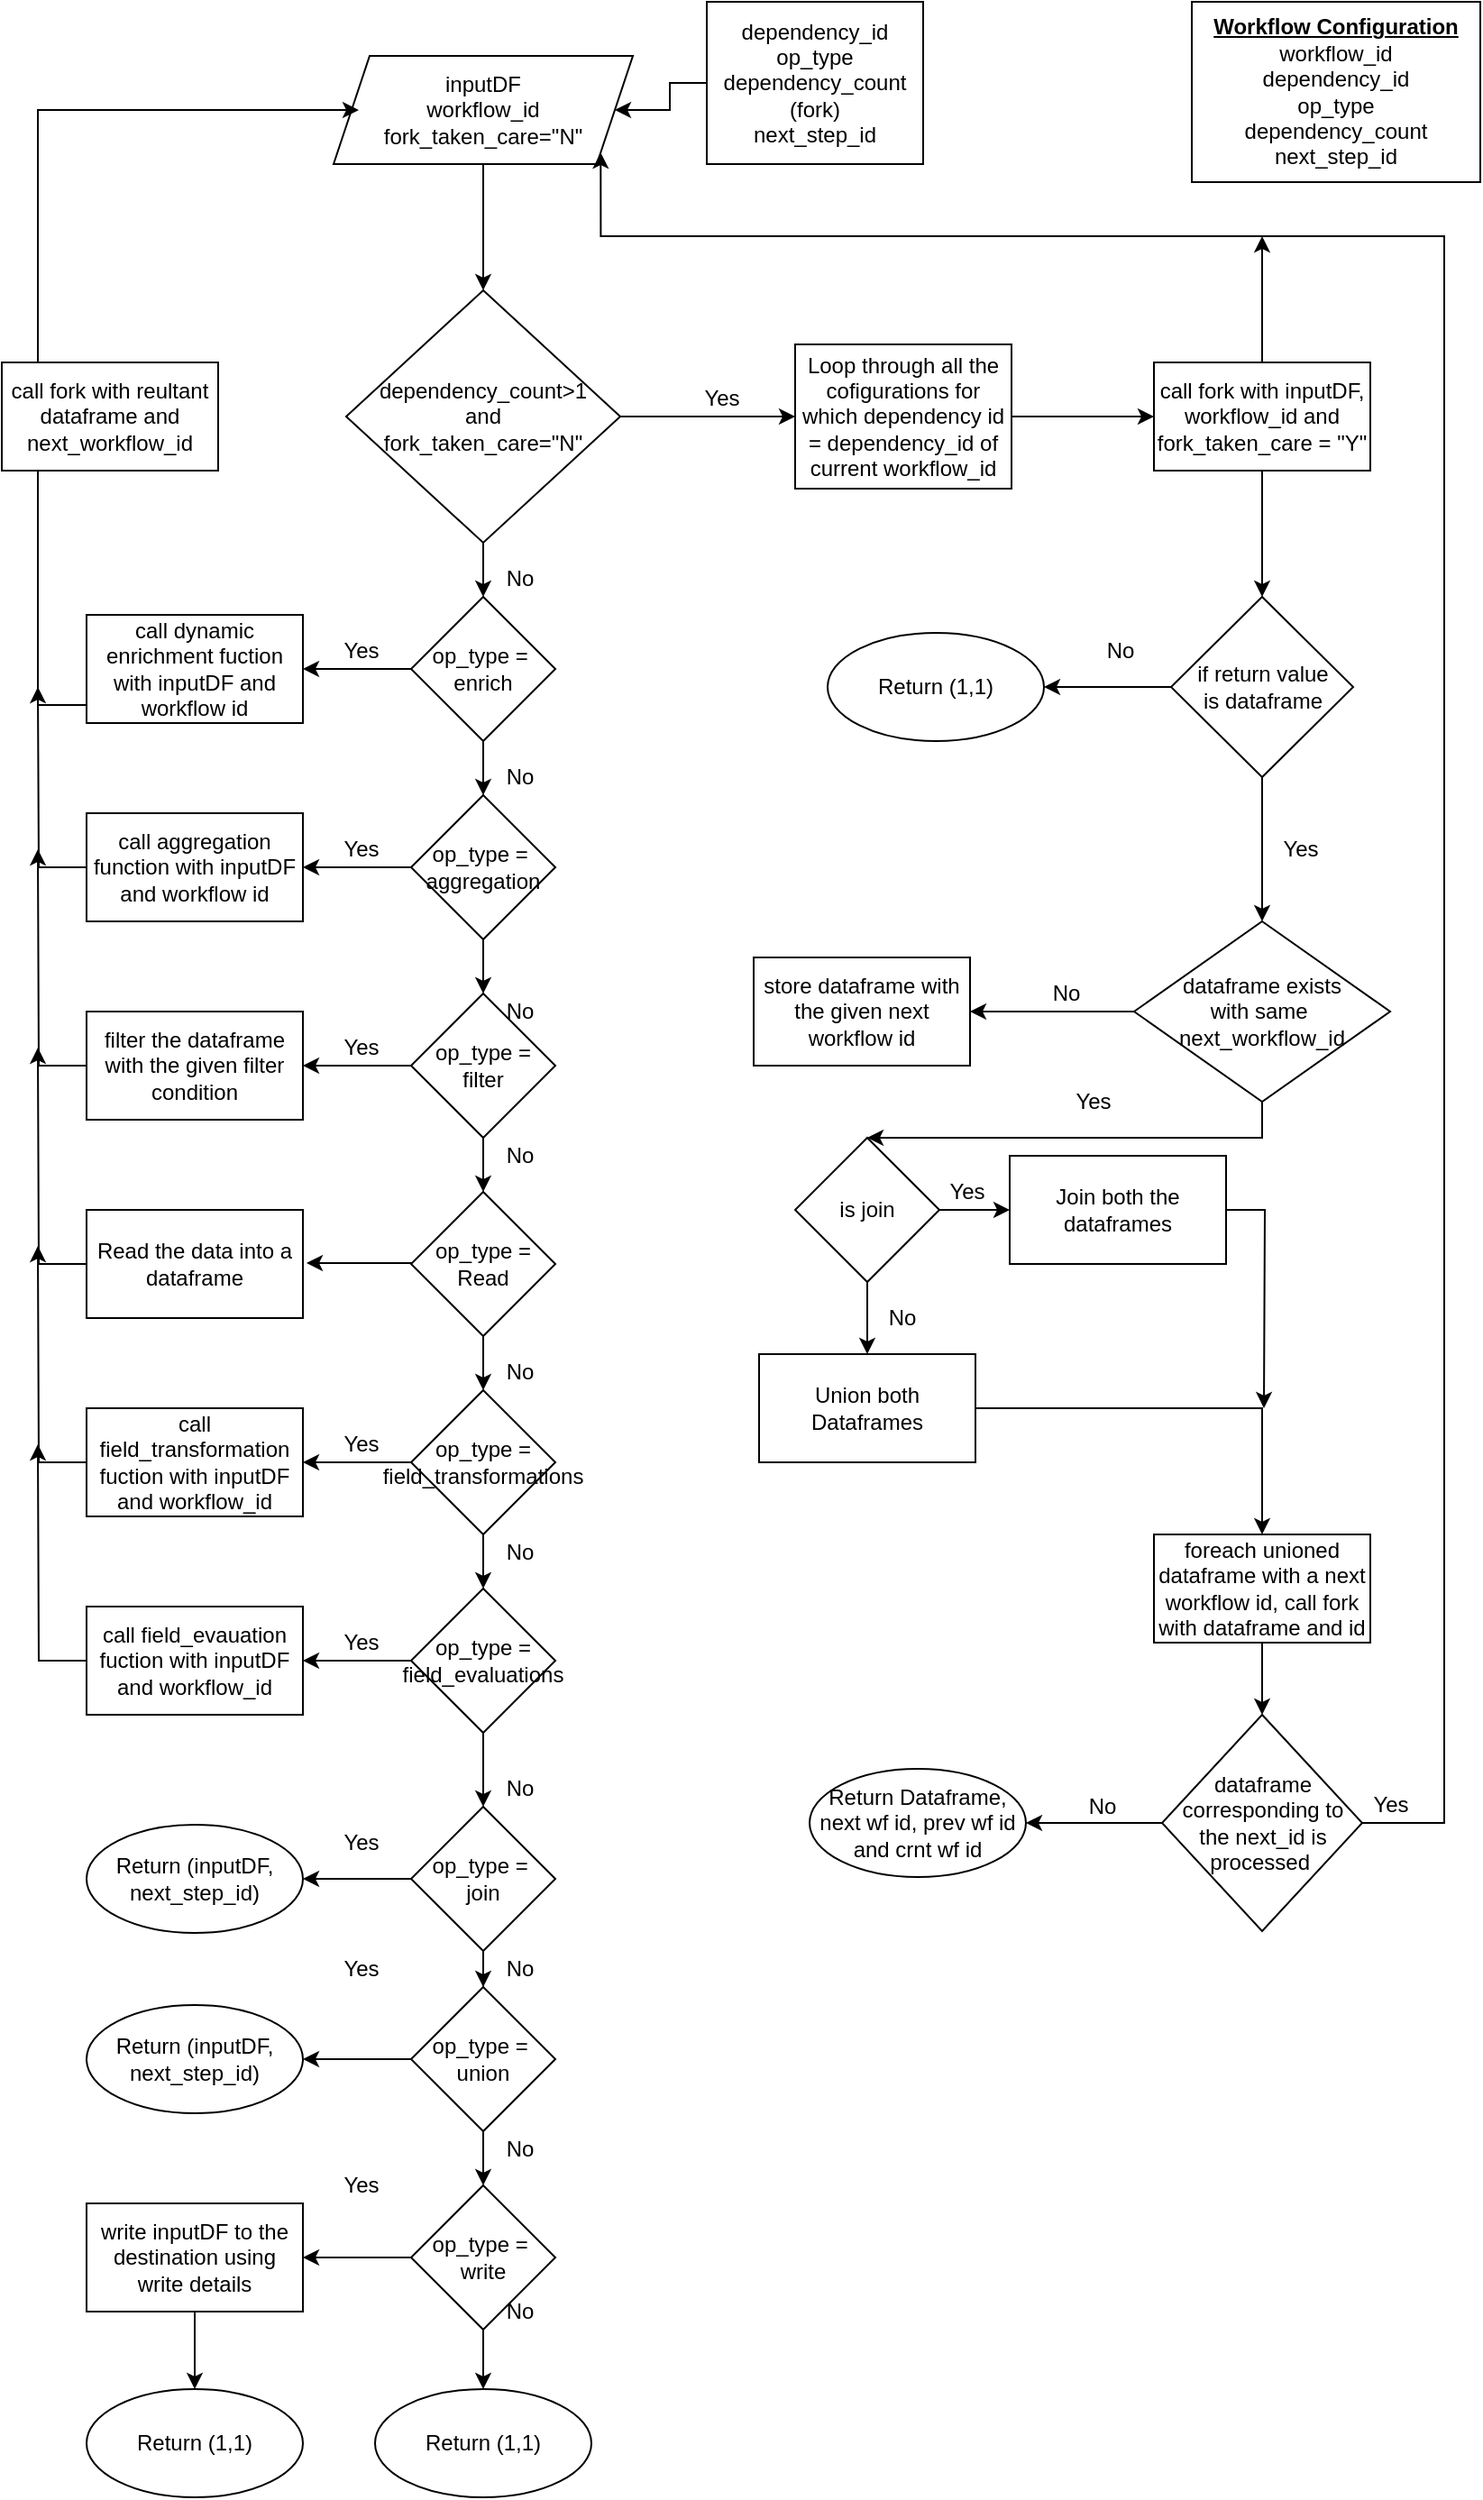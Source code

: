 <mxfile version="15.0.6" type="github" pages="2">
  <diagram id="3HXVRHafxJW0BGyyEgde" name="fork">
    <mxGraphModel dx="1038" dy="624" grid="1" gridSize="10" guides="1" tooltips="1" connect="1" arrows="1" fold="1" page="1" pageScale="1" pageWidth="827" pageHeight="1169" math="0" shadow="0">
      <root>
        <mxCell id="CAipoO1sGvV_kaEs8dUC-0" />
        <mxCell id="CAipoO1sGvV_kaEs8dUC-1" parent="CAipoO1sGvV_kaEs8dUC-0" />
        <mxCell id="CAipoO1sGvV_kaEs8dUC-4" value="" style="edgeStyle=orthogonalEdgeStyle;rounded=0;orthogonalLoop=1;jettySize=auto;html=1;" parent="CAipoO1sGvV_kaEs8dUC-1" source="CAipoO1sGvV_kaEs8dUC-2" target="CAipoO1sGvV_kaEs8dUC-3" edge="1">
          <mxGeometry relative="1" as="geometry" />
        </mxCell>
        <mxCell id="CAipoO1sGvV_kaEs8dUC-2" value="inputDF&lt;br&gt;workflow_id&lt;br&gt;fork_taken_care=&quot;N&quot;" style="shape=parallelogram;perimeter=parallelogramPerimeter;whiteSpace=wrap;html=1;fixedSize=1;" parent="CAipoO1sGvV_kaEs8dUC-1" vertex="1">
          <mxGeometry x="184" y="40" width="166" height="60" as="geometry" />
        </mxCell>
        <mxCell id="CAipoO1sGvV_kaEs8dUC-6" value="" style="edgeStyle=orthogonalEdgeStyle;rounded=0;orthogonalLoop=1;jettySize=auto;html=1;" parent="CAipoO1sGvV_kaEs8dUC-1" source="CAipoO1sGvV_kaEs8dUC-3" target="CAipoO1sGvV_kaEs8dUC-5" edge="1">
          <mxGeometry relative="1" as="geometry" />
        </mxCell>
        <mxCell id="CAipoO1sGvV_kaEs8dUC-28" value="" style="edgeStyle=orthogonalEdgeStyle;rounded=0;orthogonalLoop=1;jettySize=auto;html=1;" parent="CAipoO1sGvV_kaEs8dUC-1" source="CAipoO1sGvV_kaEs8dUC-3" target="CAipoO1sGvV_kaEs8dUC-27" edge="1">
          <mxGeometry relative="1" as="geometry" />
        </mxCell>
        <mxCell id="CAipoO1sGvV_kaEs8dUC-3" value="dependency_count&amp;gt;1&lt;br&gt;and&lt;br&gt;fork_taken_care=&quot;N&quot;" style="rhombus;whiteSpace=wrap;html=1;" parent="CAipoO1sGvV_kaEs8dUC-1" vertex="1">
          <mxGeometry x="191" y="170" width="152" height="140" as="geometry" />
        </mxCell>
        <mxCell id="CAipoO1sGvV_kaEs8dUC-10" value="" style="edgeStyle=orthogonalEdgeStyle;rounded=0;orthogonalLoop=1;jettySize=auto;html=1;" parent="CAipoO1sGvV_kaEs8dUC-1" source="CAipoO1sGvV_kaEs8dUC-5" target="CAipoO1sGvV_kaEs8dUC-9" edge="1">
          <mxGeometry relative="1" as="geometry" />
        </mxCell>
        <mxCell id="CAipoO1sGvV_kaEs8dUC-5" value="Loop through all the cofigurations for which dependency id = dependency_id of current workflow_id" style="whiteSpace=wrap;html=1;" parent="CAipoO1sGvV_kaEs8dUC-1" vertex="1">
          <mxGeometry x="440" y="200" width="120" height="80" as="geometry" />
        </mxCell>
        <mxCell id="CAipoO1sGvV_kaEs8dUC-8" value="" style="edgeStyle=orthogonalEdgeStyle;rounded=0;orthogonalLoop=1;jettySize=auto;html=1;" parent="CAipoO1sGvV_kaEs8dUC-1" source="CAipoO1sGvV_kaEs8dUC-7" target="CAipoO1sGvV_kaEs8dUC-2" edge="1">
          <mxGeometry relative="1" as="geometry" />
        </mxCell>
        <mxCell id="CAipoO1sGvV_kaEs8dUC-7" value="dependency_id&lt;br&gt;op_type&lt;br&gt;dependency_count (fork)&lt;br&gt;next_step_id" style="whiteSpace=wrap;html=1;" parent="CAipoO1sGvV_kaEs8dUC-1" vertex="1">
          <mxGeometry x="391" y="10" width="120" height="90" as="geometry" />
        </mxCell>
        <mxCell id="CAipoO1sGvV_kaEs8dUC-14" value="" style="edgeStyle=orthogonalEdgeStyle;rounded=0;orthogonalLoop=1;jettySize=auto;html=1;" parent="CAipoO1sGvV_kaEs8dUC-1" source="CAipoO1sGvV_kaEs8dUC-9" target="CAipoO1sGvV_kaEs8dUC-13" edge="1">
          <mxGeometry relative="1" as="geometry" />
        </mxCell>
        <mxCell id="MVYTkzADyo-RcCQr3VWv-10" style="edgeStyle=orthogonalEdgeStyle;rounded=0;orthogonalLoop=1;jettySize=auto;html=1;" parent="CAipoO1sGvV_kaEs8dUC-1" source="CAipoO1sGvV_kaEs8dUC-9" edge="1">
          <mxGeometry relative="1" as="geometry">
            <mxPoint x="699" y="140" as="targetPoint" />
          </mxGeometry>
        </mxCell>
        <mxCell id="CAipoO1sGvV_kaEs8dUC-9" value="call fork with inputDF,&lt;br&gt;workflow_id and&lt;br&gt;fork_taken_care = &quot;Y&quot;" style="whiteSpace=wrap;html=1;" parent="CAipoO1sGvV_kaEs8dUC-1" vertex="1">
          <mxGeometry x="639" y="210" width="120" height="60" as="geometry" />
        </mxCell>
        <mxCell id="CAipoO1sGvV_kaEs8dUC-12" value="&lt;b&gt;&lt;u&gt;Workflow Configuration&lt;/u&gt;&lt;/b&gt;&lt;br&gt;workflow_id&lt;br&gt;dependency_id&lt;br&gt;op_type&lt;br&gt;dependency_count&lt;br&gt;next_step_id" style="whiteSpace=wrap;html=1;" parent="CAipoO1sGvV_kaEs8dUC-1" vertex="1">
          <mxGeometry x="660" y="10" width="160" height="100" as="geometry" />
        </mxCell>
        <mxCell id="CAipoO1sGvV_kaEs8dUC-18" value="" style="edgeStyle=orthogonalEdgeStyle;rounded=0;orthogonalLoop=1;jettySize=auto;html=1;" parent="CAipoO1sGvV_kaEs8dUC-1" source="CAipoO1sGvV_kaEs8dUC-13" target="CAipoO1sGvV_kaEs8dUC-17" edge="1">
          <mxGeometry relative="1" as="geometry" />
        </mxCell>
        <mxCell id="MVYTkzADyo-RcCQr3VWv-38" value="" style="edgeStyle=orthogonalEdgeStyle;rounded=0;orthogonalLoop=1;jettySize=auto;html=1;" parent="CAipoO1sGvV_kaEs8dUC-1" source="CAipoO1sGvV_kaEs8dUC-13" target="MVYTkzADyo-RcCQr3VWv-37" edge="1">
          <mxGeometry relative="1" as="geometry" />
        </mxCell>
        <mxCell id="CAipoO1sGvV_kaEs8dUC-13" value="if return value&lt;br&gt;is dataframe" style="rhombus;whiteSpace=wrap;html=1;" parent="CAipoO1sGvV_kaEs8dUC-1" vertex="1">
          <mxGeometry x="648.5" y="340" width="101" height="100" as="geometry" />
        </mxCell>
        <mxCell id="CAipoO1sGvV_kaEs8dUC-22" value="" style="edgeStyle=orthogonalEdgeStyle;rounded=0;orthogonalLoop=1;jettySize=auto;html=1;" parent="CAipoO1sGvV_kaEs8dUC-1" source="CAipoO1sGvV_kaEs8dUC-17" target="CAipoO1sGvV_kaEs8dUC-21" edge="1">
          <mxGeometry relative="1" as="geometry" />
        </mxCell>
        <mxCell id="MVYTkzADyo-RcCQr3VWv-12" style="edgeStyle=orthogonalEdgeStyle;rounded=0;orthogonalLoop=1;jettySize=auto;html=1;exitX=0.5;exitY=1;exitDx=0;exitDy=0;entryX=0.5;entryY=0;entryDx=0;entryDy=0;" parent="CAipoO1sGvV_kaEs8dUC-1" source="CAipoO1sGvV_kaEs8dUC-17" target="MVYTkzADyo-RcCQr3VWv-11" edge="1">
          <mxGeometry relative="1" as="geometry">
            <Array as="points">
              <mxPoint x="699" y="640" />
            </Array>
          </mxGeometry>
        </mxCell>
        <mxCell id="CAipoO1sGvV_kaEs8dUC-17" value="dataframe exists&lt;br&gt;with same&amp;nbsp;&lt;br&gt;next_workflow_id" style="rhombus;whiteSpace=wrap;html=1;" parent="CAipoO1sGvV_kaEs8dUC-1" vertex="1">
          <mxGeometry x="628" y="520" width="142" height="100" as="geometry" />
        </mxCell>
        <mxCell id="MVYTkzADyo-RcCQr3VWv-16" style="edgeStyle=orthogonalEdgeStyle;rounded=0;orthogonalLoop=1;jettySize=auto;html=1;entryX=0.5;entryY=0;entryDx=0;entryDy=0;" parent="CAipoO1sGvV_kaEs8dUC-1" source="CAipoO1sGvV_kaEs8dUC-19" target="CAipoO1sGvV_kaEs8dUC-30" edge="1">
          <mxGeometry relative="1" as="geometry" />
        </mxCell>
        <mxCell id="CAipoO1sGvV_kaEs8dUC-19" value="Union both Dataframes" style="whiteSpace=wrap;html=1;" parent="CAipoO1sGvV_kaEs8dUC-1" vertex="1">
          <mxGeometry x="420" y="760" width="120" height="60" as="geometry" />
        </mxCell>
        <mxCell id="CAipoO1sGvV_kaEs8dUC-21" value="store dataframe with the given next workflow id" style="whiteSpace=wrap;html=1;" parent="CAipoO1sGvV_kaEs8dUC-1" vertex="1">
          <mxGeometry x="417" y="540" width="120" height="60" as="geometry" />
        </mxCell>
        <mxCell id="CAipoO1sGvV_kaEs8dUC-23" value="Yes" style="text;html=1;align=center;verticalAlign=middle;resizable=0;points=[];autosize=1;strokeColor=none;" parent="CAipoO1sGvV_kaEs8dUC-1" vertex="1">
          <mxGeometry x="705" y="470" width="30" height="20" as="geometry" />
        </mxCell>
        <mxCell id="CAipoO1sGvV_kaEs8dUC-24" value="Yes" style="text;html=1;align=center;verticalAlign=middle;resizable=0;points=[];autosize=1;strokeColor=none;" parent="CAipoO1sGvV_kaEs8dUC-1" vertex="1">
          <mxGeometry x="590" y="610" width="30" height="20" as="geometry" />
        </mxCell>
        <mxCell id="CAipoO1sGvV_kaEs8dUC-25" value="No" style="text;html=1;align=center;verticalAlign=middle;resizable=0;points=[];autosize=1;strokeColor=none;" parent="CAipoO1sGvV_kaEs8dUC-1" vertex="1">
          <mxGeometry x="575" y="550" width="30" height="20" as="geometry" />
        </mxCell>
        <mxCell id="CAipoO1sGvV_kaEs8dUC-26" value="Yes" style="text;html=1;align=center;verticalAlign=middle;resizable=0;points=[];autosize=1;strokeColor=none;" parent="CAipoO1sGvV_kaEs8dUC-1" vertex="1">
          <mxGeometry x="384" y="220" width="30" height="20" as="geometry" />
        </mxCell>
        <mxCell id="CAipoO1sGvV_kaEs8dUC-35" value="" style="edgeStyle=orthogonalEdgeStyle;rounded=0;orthogonalLoop=1;jettySize=auto;html=1;" parent="CAipoO1sGvV_kaEs8dUC-1" source="CAipoO1sGvV_kaEs8dUC-27" target="CAipoO1sGvV_kaEs8dUC-34" edge="1">
          <mxGeometry relative="1" as="geometry" />
        </mxCell>
        <mxCell id="CAipoO1sGvV_kaEs8dUC-37" value="" style="edgeStyle=orthogonalEdgeStyle;rounded=0;orthogonalLoop=1;jettySize=auto;html=1;" parent="CAipoO1sGvV_kaEs8dUC-1" source="CAipoO1sGvV_kaEs8dUC-27" target="CAipoO1sGvV_kaEs8dUC-36" edge="1">
          <mxGeometry relative="1" as="geometry" />
        </mxCell>
        <mxCell id="CAipoO1sGvV_kaEs8dUC-27" value="op_type =&amp;nbsp;&lt;br&gt;enrich" style="rhombus;whiteSpace=wrap;html=1;" parent="CAipoO1sGvV_kaEs8dUC-1" vertex="1">
          <mxGeometry x="227" y="340" width="80" height="80" as="geometry" />
        </mxCell>
        <mxCell id="MVYTkzADyo-RcCQr3VWv-8" style="edgeStyle=orthogonalEdgeStyle;rounded=0;orthogonalLoop=1;jettySize=auto;html=1;entryX=1;entryY=1;entryDx=0;entryDy=0;exitX=1;exitY=0.5;exitDx=0;exitDy=0;" parent="CAipoO1sGvV_kaEs8dUC-1" source="Wl2jdlcOw8youa19gEGy-0" target="CAipoO1sGvV_kaEs8dUC-2" edge="1">
          <mxGeometry relative="1" as="geometry">
            <mxPoint x="790" y="140" as="targetPoint" />
            <Array as="points">
              <mxPoint x="800" y="1020" />
              <mxPoint x="800" y="140" />
              <mxPoint x="332" y="140" />
            </Array>
            <mxPoint x="750" y="1020" as="sourcePoint" />
          </mxGeometry>
        </mxCell>
        <mxCell id="Wl2jdlcOw8youa19gEGy-1" value="" style="edgeStyle=orthogonalEdgeStyle;rounded=0;orthogonalLoop=1;jettySize=auto;html=1;" edge="1" parent="CAipoO1sGvV_kaEs8dUC-1" source="CAipoO1sGvV_kaEs8dUC-30" target="Wl2jdlcOw8youa19gEGy-0">
          <mxGeometry relative="1" as="geometry" />
        </mxCell>
        <mxCell id="CAipoO1sGvV_kaEs8dUC-30" value="foreach unioned dataframe with a next workflow id, call fork with dataframe and id" style="whiteSpace=wrap;html=1;" parent="CAipoO1sGvV_kaEs8dUC-1" vertex="1">
          <mxGeometry x="639" y="860" width="120" height="60" as="geometry" />
        </mxCell>
        <mxCell id="MVYTkzADyo-RcCQr3VWv-6" style="edgeStyle=orthogonalEdgeStyle;rounded=0;orthogonalLoop=1;jettySize=auto;html=1;" parent="CAipoO1sGvV_kaEs8dUC-1" source="CAipoO1sGvV_kaEs8dUC-34" edge="1">
          <mxGeometry relative="1" as="geometry">
            <mxPoint x="198" y="70" as="targetPoint" />
            <Array as="points">
              <mxPoint x="20" y="400" />
              <mxPoint x="20" y="70" />
            </Array>
          </mxGeometry>
        </mxCell>
        <mxCell id="CAipoO1sGvV_kaEs8dUC-34" value="call dynamic enrichment fuction with inputDF and workflow id" style="whiteSpace=wrap;html=1;" parent="CAipoO1sGvV_kaEs8dUC-1" vertex="1">
          <mxGeometry x="47" y="350" width="120" height="60" as="geometry" />
        </mxCell>
        <mxCell id="CAipoO1sGvV_kaEs8dUC-39" value="" style="edgeStyle=orthogonalEdgeStyle;rounded=0;orthogonalLoop=1;jettySize=auto;html=1;" parent="CAipoO1sGvV_kaEs8dUC-1" source="CAipoO1sGvV_kaEs8dUC-36" target="CAipoO1sGvV_kaEs8dUC-38" edge="1">
          <mxGeometry relative="1" as="geometry" />
        </mxCell>
        <mxCell id="MVYTkzADyo-RcCQr3VWv-21" value="" style="edgeStyle=orthogonalEdgeStyle;rounded=0;orthogonalLoop=1;jettySize=auto;html=1;" parent="CAipoO1sGvV_kaEs8dUC-1" source="CAipoO1sGvV_kaEs8dUC-36" target="MVYTkzADyo-RcCQr3VWv-20" edge="1">
          <mxGeometry relative="1" as="geometry" />
        </mxCell>
        <mxCell id="CAipoO1sGvV_kaEs8dUC-36" value="op_type =&amp;nbsp;&lt;br&gt;aggregation" style="rhombus;whiteSpace=wrap;html=1;" parent="CAipoO1sGvV_kaEs8dUC-1" vertex="1">
          <mxGeometry x="227" y="450" width="80" height="80" as="geometry" />
        </mxCell>
        <mxCell id="MVYTkzADyo-RcCQr3VWv-7" style="edgeStyle=orthogonalEdgeStyle;rounded=0;orthogonalLoop=1;jettySize=auto;html=1;" parent="CAipoO1sGvV_kaEs8dUC-1" source="CAipoO1sGvV_kaEs8dUC-38" edge="1">
          <mxGeometry relative="1" as="geometry">
            <mxPoint x="20" y="390" as="targetPoint" />
          </mxGeometry>
        </mxCell>
        <mxCell id="CAipoO1sGvV_kaEs8dUC-38" value="call aggregation function with inputDF and workflow id" style="whiteSpace=wrap;html=1;" parent="CAipoO1sGvV_kaEs8dUC-1" vertex="1">
          <mxGeometry x="47" y="460" width="120" height="60" as="geometry" />
        </mxCell>
        <mxCell id="CAipoO1sGvV_kaEs8dUC-45" value="" style="edgeStyle=orthogonalEdgeStyle;rounded=0;orthogonalLoop=1;jettySize=auto;html=1;" parent="CAipoO1sGvV_kaEs8dUC-1" source="CAipoO1sGvV_kaEs8dUC-40" target="CAipoO1sGvV_kaEs8dUC-44" edge="1">
          <mxGeometry relative="1" as="geometry" />
        </mxCell>
        <mxCell id="CAipoO1sGvV_kaEs8dUC-47" value="" style="edgeStyle=orthogonalEdgeStyle;rounded=0;orthogonalLoop=1;jettySize=auto;html=1;" parent="CAipoO1sGvV_kaEs8dUC-1" source="CAipoO1sGvV_kaEs8dUC-40" target="CAipoO1sGvV_kaEs8dUC-46" edge="1">
          <mxGeometry relative="1" as="geometry" />
        </mxCell>
        <mxCell id="CAipoO1sGvV_kaEs8dUC-40" value="op_type =&amp;nbsp;&lt;br&gt;union" style="rhombus;whiteSpace=wrap;html=1;" parent="CAipoO1sGvV_kaEs8dUC-1" vertex="1">
          <mxGeometry x="227" y="1111" width="80" height="80" as="geometry" />
        </mxCell>
        <mxCell id="CAipoO1sGvV_kaEs8dUC-44" value="Return (inputDF, next_step_id)" style="ellipse;whiteSpace=wrap;html=1;" parent="CAipoO1sGvV_kaEs8dUC-1" vertex="1">
          <mxGeometry x="47" y="1121" width="120" height="60" as="geometry" />
        </mxCell>
        <mxCell id="CAipoO1sGvV_kaEs8dUC-49" value="" style="edgeStyle=orthogonalEdgeStyle;rounded=0;orthogonalLoop=1;jettySize=auto;html=1;" parent="CAipoO1sGvV_kaEs8dUC-1" source="CAipoO1sGvV_kaEs8dUC-46" target="CAipoO1sGvV_kaEs8dUC-48" edge="1">
          <mxGeometry relative="1" as="geometry" />
        </mxCell>
        <mxCell id="CAipoO1sGvV_kaEs8dUC-53" value="" style="edgeStyle=orthogonalEdgeStyle;rounded=0;orthogonalLoop=1;jettySize=auto;html=1;" parent="CAipoO1sGvV_kaEs8dUC-1" source="CAipoO1sGvV_kaEs8dUC-46" target="CAipoO1sGvV_kaEs8dUC-52" edge="1">
          <mxGeometry relative="1" as="geometry" />
        </mxCell>
        <mxCell id="CAipoO1sGvV_kaEs8dUC-46" value="op_type =&amp;nbsp;&lt;br&gt;write" style="rhombus;whiteSpace=wrap;html=1;" parent="CAipoO1sGvV_kaEs8dUC-1" vertex="1">
          <mxGeometry x="227" y="1221" width="80" height="80" as="geometry" />
        </mxCell>
        <mxCell id="CAipoO1sGvV_kaEs8dUC-51" value="" style="edgeStyle=orthogonalEdgeStyle;rounded=0;orthogonalLoop=1;jettySize=auto;html=1;" parent="CAipoO1sGvV_kaEs8dUC-1" source="CAipoO1sGvV_kaEs8dUC-48" target="CAipoO1sGvV_kaEs8dUC-50" edge="1">
          <mxGeometry relative="1" as="geometry" />
        </mxCell>
        <mxCell id="CAipoO1sGvV_kaEs8dUC-48" value="write inputDF to the destination using write details" style="whiteSpace=wrap;html=1;" parent="CAipoO1sGvV_kaEs8dUC-1" vertex="1">
          <mxGeometry x="47" y="1231" width="120" height="60" as="geometry" />
        </mxCell>
        <mxCell id="CAipoO1sGvV_kaEs8dUC-50" value="Return (1,1)" style="ellipse;whiteSpace=wrap;html=1;" parent="CAipoO1sGvV_kaEs8dUC-1" vertex="1">
          <mxGeometry x="47" y="1334" width="120" height="60" as="geometry" />
        </mxCell>
        <mxCell id="CAipoO1sGvV_kaEs8dUC-52" value="Return (1,1)" style="ellipse;whiteSpace=wrap;html=1;" parent="CAipoO1sGvV_kaEs8dUC-1" vertex="1">
          <mxGeometry x="207" y="1334" width="120" height="60" as="geometry" />
        </mxCell>
        <mxCell id="CAipoO1sGvV_kaEs8dUC-54" value="No" style="text;html=1;align=center;verticalAlign=middle;resizable=0;points=[];autosize=1;strokeColor=none;" parent="CAipoO1sGvV_kaEs8dUC-1" vertex="1">
          <mxGeometry x="272" y="320" width="30" height="20" as="geometry" />
        </mxCell>
        <mxCell id="CAipoO1sGvV_kaEs8dUC-55" value="No" style="text;html=1;align=center;verticalAlign=middle;resizable=0;points=[];autosize=1;strokeColor=none;" parent="CAipoO1sGvV_kaEs8dUC-1" vertex="1">
          <mxGeometry x="272" y="1281" width="30" height="20" as="geometry" />
        </mxCell>
        <mxCell id="CAipoO1sGvV_kaEs8dUC-56" value="No" style="text;html=1;align=center;verticalAlign=middle;resizable=0;points=[];autosize=1;strokeColor=none;" parent="CAipoO1sGvV_kaEs8dUC-1" vertex="1">
          <mxGeometry x="272" y="991" width="30" height="20" as="geometry" />
        </mxCell>
        <mxCell id="CAipoO1sGvV_kaEs8dUC-57" value="No" style="text;html=1;align=center;verticalAlign=middle;resizable=0;points=[];autosize=1;strokeColor=none;" parent="CAipoO1sGvV_kaEs8dUC-1" vertex="1">
          <mxGeometry x="272" y="560" width="30" height="20" as="geometry" />
        </mxCell>
        <mxCell id="CAipoO1sGvV_kaEs8dUC-58" value="No" style="text;html=1;align=center;verticalAlign=middle;resizable=0;points=[];autosize=1;strokeColor=none;" parent="CAipoO1sGvV_kaEs8dUC-1" vertex="1">
          <mxGeometry x="272" y="430" width="30" height="20" as="geometry" />
        </mxCell>
        <mxCell id="CAipoO1sGvV_kaEs8dUC-59" value="Yes" style="text;html=1;align=center;verticalAlign=middle;resizable=0;points=[];autosize=1;strokeColor=none;" parent="CAipoO1sGvV_kaEs8dUC-1" vertex="1">
          <mxGeometry x="184" y="360" width="30" height="20" as="geometry" />
        </mxCell>
        <mxCell id="CAipoO1sGvV_kaEs8dUC-60" value="Yes" style="text;html=1;align=center;verticalAlign=middle;resizable=0;points=[];autosize=1;strokeColor=none;" parent="CAipoO1sGvV_kaEs8dUC-1" vertex="1">
          <mxGeometry x="184" y="1211" width="30" height="20" as="geometry" />
        </mxCell>
        <mxCell id="CAipoO1sGvV_kaEs8dUC-61" value="Yes" style="text;html=1;align=center;verticalAlign=middle;resizable=0;points=[];autosize=1;strokeColor=none;" parent="CAipoO1sGvV_kaEs8dUC-1" vertex="1">
          <mxGeometry x="184" y="1091" width="30" height="20" as="geometry" />
        </mxCell>
        <mxCell id="CAipoO1sGvV_kaEs8dUC-62" value="Yes" style="text;html=1;align=center;verticalAlign=middle;resizable=0;points=[];autosize=1;strokeColor=none;" parent="CAipoO1sGvV_kaEs8dUC-1" vertex="1">
          <mxGeometry x="184" y="470" width="30" height="20" as="geometry" />
        </mxCell>
        <mxCell id="MVYTkzADyo-RcCQr3VWv-14" value="" style="edgeStyle=orthogonalEdgeStyle;rounded=0;orthogonalLoop=1;jettySize=auto;html=1;" parent="CAipoO1sGvV_kaEs8dUC-1" source="MVYTkzADyo-RcCQr3VWv-11" target="MVYTkzADyo-RcCQr3VWv-13" edge="1">
          <mxGeometry relative="1" as="geometry" />
        </mxCell>
        <mxCell id="MVYTkzADyo-RcCQr3VWv-15" value="" style="edgeStyle=orthogonalEdgeStyle;rounded=0;orthogonalLoop=1;jettySize=auto;html=1;" parent="CAipoO1sGvV_kaEs8dUC-1" source="MVYTkzADyo-RcCQr3VWv-11" target="CAipoO1sGvV_kaEs8dUC-19" edge="1">
          <mxGeometry relative="1" as="geometry" />
        </mxCell>
        <mxCell id="MVYTkzADyo-RcCQr3VWv-11" value="is join" style="rhombus;whiteSpace=wrap;html=1;" parent="CAipoO1sGvV_kaEs8dUC-1" vertex="1">
          <mxGeometry x="440" y="640" width="80" height="80" as="geometry" />
        </mxCell>
        <mxCell id="MVYTkzADyo-RcCQr3VWv-17" style="edgeStyle=orthogonalEdgeStyle;rounded=0;orthogonalLoop=1;jettySize=auto;html=1;exitX=1;exitY=0.5;exitDx=0;exitDy=0;" parent="CAipoO1sGvV_kaEs8dUC-1" source="MVYTkzADyo-RcCQr3VWv-13" edge="1">
          <mxGeometry relative="1" as="geometry">
            <mxPoint x="700" y="790" as="targetPoint" />
          </mxGeometry>
        </mxCell>
        <mxCell id="MVYTkzADyo-RcCQr3VWv-13" value="Join both the dataframes" style="whiteSpace=wrap;html=1;" parent="CAipoO1sGvV_kaEs8dUC-1" vertex="1">
          <mxGeometry x="559" y="650" width="120" height="60" as="geometry" />
        </mxCell>
        <mxCell id="MVYTkzADyo-RcCQr3VWv-18" value="Yes" style="text;html=1;align=center;verticalAlign=middle;resizable=0;points=[];autosize=1;strokeColor=none;" parent="CAipoO1sGvV_kaEs8dUC-1" vertex="1">
          <mxGeometry x="520" y="660" width="30" height="20" as="geometry" />
        </mxCell>
        <mxCell id="MVYTkzADyo-RcCQr3VWv-19" value="No" style="text;html=1;align=center;verticalAlign=middle;resizable=0;points=[];autosize=1;strokeColor=none;" parent="CAipoO1sGvV_kaEs8dUC-1" vertex="1">
          <mxGeometry x="484" y="730" width="30" height="20" as="geometry" />
        </mxCell>
        <mxCell id="MVYTkzADyo-RcCQr3VWv-24" value="" style="edgeStyle=orthogonalEdgeStyle;rounded=0;orthogonalLoop=1;jettySize=auto;html=1;" parent="CAipoO1sGvV_kaEs8dUC-1" source="MVYTkzADyo-RcCQr3VWv-20" target="MVYTkzADyo-RcCQr3VWv-23" edge="1">
          <mxGeometry relative="1" as="geometry" />
        </mxCell>
        <mxCell id="MVYTkzADyo-RcCQr3VWv-29" value="" style="edgeStyle=orthogonalEdgeStyle;rounded=0;orthogonalLoop=1;jettySize=auto;html=1;" parent="CAipoO1sGvV_kaEs8dUC-1" source="MVYTkzADyo-RcCQr3VWv-20" target="MVYTkzADyo-RcCQr3VWv-28" edge="1">
          <mxGeometry relative="1" as="geometry" />
        </mxCell>
        <mxCell id="MVYTkzADyo-RcCQr3VWv-20" value="op_type = filter" style="rhombus;whiteSpace=wrap;html=1;" parent="CAipoO1sGvV_kaEs8dUC-1" vertex="1">
          <mxGeometry x="227" y="560" width="80" height="80" as="geometry" />
        </mxCell>
        <mxCell id="MVYTkzADyo-RcCQr3VWv-25" style="edgeStyle=orthogonalEdgeStyle;rounded=0;orthogonalLoop=1;jettySize=auto;html=1;" parent="CAipoO1sGvV_kaEs8dUC-1" source="MVYTkzADyo-RcCQr3VWv-23" edge="1">
          <mxGeometry relative="1" as="geometry">
            <mxPoint x="20" y="480" as="targetPoint" />
          </mxGeometry>
        </mxCell>
        <mxCell id="MVYTkzADyo-RcCQr3VWv-23" value="filter the dataframe with the given filter condition" style="whiteSpace=wrap;html=1;" parent="CAipoO1sGvV_kaEs8dUC-1" vertex="1">
          <mxGeometry x="47" y="570" width="120" height="60" as="geometry" />
        </mxCell>
        <mxCell id="MVYTkzADyo-RcCQr3VWv-26" value="Yes" style="text;html=1;align=center;verticalAlign=middle;resizable=0;points=[];autosize=1;strokeColor=none;" parent="CAipoO1sGvV_kaEs8dUC-1" vertex="1">
          <mxGeometry x="184" y="580" width="30" height="20" as="geometry" />
        </mxCell>
        <mxCell id="MVYTkzADyo-RcCQr3VWv-27" value="No" style="text;html=1;align=center;verticalAlign=middle;resizable=0;points=[];autosize=1;strokeColor=none;" parent="CAipoO1sGvV_kaEs8dUC-1" vertex="1">
          <mxGeometry x="272" y="640" width="30" height="20" as="geometry" />
        </mxCell>
        <mxCell id="MVYTkzADyo-RcCQr3VWv-35" value="" style="edgeStyle=orthogonalEdgeStyle;rounded=0;orthogonalLoop=1;jettySize=auto;html=1;" parent="CAipoO1sGvV_kaEs8dUC-1" edge="1">
          <mxGeometry relative="1" as="geometry">
            <mxPoint x="229" y="709.5" as="sourcePoint" />
            <mxPoint x="169" y="709.5" as="targetPoint" />
          </mxGeometry>
        </mxCell>
        <mxCell id="81vdYkOln4GLn2nmevJI-11" value="" style="edgeStyle=orthogonalEdgeStyle;rounded=0;orthogonalLoop=1;jettySize=auto;html=1;" parent="CAipoO1sGvV_kaEs8dUC-1" source="MVYTkzADyo-RcCQr3VWv-28" target="81vdYkOln4GLn2nmevJI-3" edge="1">
          <mxGeometry relative="1" as="geometry" />
        </mxCell>
        <mxCell id="MVYTkzADyo-RcCQr3VWv-28" value="op_type = Read" style="rhombus;whiteSpace=wrap;html=1;" parent="CAipoO1sGvV_kaEs8dUC-1" vertex="1">
          <mxGeometry x="227" y="670" width="80" height="80" as="geometry" />
        </mxCell>
        <mxCell id="MVYTkzADyo-RcCQr3VWv-33" value="No" style="text;html=1;align=center;verticalAlign=middle;resizable=0;points=[];autosize=1;strokeColor=none;" parent="CAipoO1sGvV_kaEs8dUC-1" vertex="1">
          <mxGeometry x="272" y="1034" width="30" height="20" as="geometry" />
        </mxCell>
        <mxCell id="MVYTkzADyo-RcCQr3VWv-36" style="edgeStyle=orthogonalEdgeStyle;rounded=0;orthogonalLoop=1;jettySize=auto;html=1;" parent="CAipoO1sGvV_kaEs8dUC-1" source="MVYTkzADyo-RcCQr3VWv-34" edge="1">
          <mxGeometry relative="1" as="geometry">
            <mxPoint x="20" y="590" as="targetPoint" />
          </mxGeometry>
        </mxCell>
        <mxCell id="MVYTkzADyo-RcCQr3VWv-34" value="Read the data into a dataframe" style="whiteSpace=wrap;html=1;" parent="CAipoO1sGvV_kaEs8dUC-1" vertex="1">
          <mxGeometry x="47" y="680" width="120" height="60" as="geometry" />
        </mxCell>
        <mxCell id="MVYTkzADyo-RcCQr3VWv-37" value="Return (1,1)" style="ellipse;whiteSpace=wrap;html=1;" parent="CAipoO1sGvV_kaEs8dUC-1" vertex="1">
          <mxGeometry x="458" y="360" width="120" height="60" as="geometry" />
        </mxCell>
        <mxCell id="MVYTkzADyo-RcCQr3VWv-39" value="No" style="text;html=1;align=center;verticalAlign=middle;resizable=0;points=[];autosize=1;strokeColor=none;" parent="CAipoO1sGvV_kaEs8dUC-1" vertex="1">
          <mxGeometry x="605" y="360" width="30" height="20" as="geometry" />
        </mxCell>
        <mxCell id="MVYTkzADyo-RcCQr3VWv-40" value="call fork with reultant dataframe and next_workflow_id" style="whiteSpace=wrap;html=1;" parent="CAipoO1sGvV_kaEs8dUC-1" vertex="1">
          <mxGeometry y="210" width="120" height="60" as="geometry" />
        </mxCell>
        <mxCell id="Ac5bAplUZ14EvPM85v_0-0" value="" style="edgeStyle=orthogonalEdgeStyle;rounded=0;orthogonalLoop=1;jettySize=auto;html=1;" parent="CAipoO1sGvV_kaEs8dUC-1" source="Ac5bAplUZ14EvPM85v_0-1" target="Ac5bAplUZ14EvPM85v_0-2" edge="1">
          <mxGeometry relative="1" as="geometry" />
        </mxCell>
        <mxCell id="Ac5bAplUZ14EvPM85v_0-6" value="" style="edgeStyle=orthogonalEdgeStyle;rounded=0;orthogonalLoop=1;jettySize=auto;html=1;" parent="CAipoO1sGvV_kaEs8dUC-1" source="Ac5bAplUZ14EvPM85v_0-1" target="CAipoO1sGvV_kaEs8dUC-40" edge="1">
          <mxGeometry relative="1" as="geometry" />
        </mxCell>
        <mxCell id="Ac5bAplUZ14EvPM85v_0-1" value="op_type =&amp;nbsp;&lt;br&gt;join" style="rhombus;whiteSpace=wrap;html=1;" parent="CAipoO1sGvV_kaEs8dUC-1" vertex="1">
          <mxGeometry x="227" y="1011" width="80" height="80" as="geometry" />
        </mxCell>
        <mxCell id="Ac5bAplUZ14EvPM85v_0-2" value="Return (inputDF, next_step_id)" style="ellipse;whiteSpace=wrap;html=1;" parent="CAipoO1sGvV_kaEs8dUC-1" vertex="1">
          <mxGeometry x="47" y="1021" width="120" height="60" as="geometry" />
        </mxCell>
        <mxCell id="Ac5bAplUZ14EvPM85v_0-3" value="Yes" style="text;html=1;align=center;verticalAlign=middle;resizable=0;points=[];autosize=1;strokeColor=none;" parent="CAipoO1sGvV_kaEs8dUC-1" vertex="1">
          <mxGeometry x="184" y="1021" width="30" height="20" as="geometry" />
        </mxCell>
        <mxCell id="Ac5bAplUZ14EvPM85v_0-7" value="No" style="text;html=1;align=center;verticalAlign=middle;resizable=0;points=[];autosize=1;strokeColor=none;" parent="CAipoO1sGvV_kaEs8dUC-1" vertex="1">
          <mxGeometry x="272" y="1091" width="30" height="20" as="geometry" />
        </mxCell>
        <mxCell id="Ac5bAplUZ14EvPM85v_0-8" value="No" style="text;html=1;align=center;verticalAlign=middle;resizable=0;points=[];autosize=1;strokeColor=none;" parent="CAipoO1sGvV_kaEs8dUC-1" vertex="1">
          <mxGeometry x="272" y="1191" width="30" height="20" as="geometry" />
        </mxCell>
        <mxCell id="81vdYkOln4GLn2nmevJI-0" value="No" style="text;html=1;align=center;verticalAlign=middle;resizable=0;points=[];autosize=1;strokeColor=none;" parent="CAipoO1sGvV_kaEs8dUC-1" vertex="1">
          <mxGeometry x="272" y="760" width="30" height="20" as="geometry" />
        </mxCell>
        <mxCell id="81vdYkOln4GLn2nmevJI-1" value="" style="edgeStyle=orthogonalEdgeStyle;rounded=0;orthogonalLoop=1;jettySize=auto;html=1;" parent="CAipoO1sGvV_kaEs8dUC-1" source="81vdYkOln4GLn2nmevJI-3" target="81vdYkOln4GLn2nmevJI-4" edge="1">
          <mxGeometry relative="1" as="geometry" />
        </mxCell>
        <mxCell id="81vdYkOln4GLn2nmevJI-2" value="" style="edgeStyle=orthogonalEdgeStyle;rounded=0;orthogonalLoop=1;jettySize=auto;html=1;" parent="CAipoO1sGvV_kaEs8dUC-1" source="81vdYkOln4GLn2nmevJI-3" target="81vdYkOln4GLn2nmevJI-8" edge="1">
          <mxGeometry relative="1" as="geometry" />
        </mxCell>
        <mxCell id="81vdYkOln4GLn2nmevJI-3" value="op_type = field_transformations" style="rhombus;whiteSpace=wrap;html=1;" parent="CAipoO1sGvV_kaEs8dUC-1" vertex="1">
          <mxGeometry x="227" y="780" width="80" height="80" as="geometry" />
        </mxCell>
        <mxCell id="81vdYkOln4GLn2nmevJI-13" style="edgeStyle=orthogonalEdgeStyle;rounded=0;orthogonalLoop=1;jettySize=auto;html=1;" parent="CAipoO1sGvV_kaEs8dUC-1" source="81vdYkOln4GLn2nmevJI-4" edge="1">
          <mxGeometry relative="1" as="geometry">
            <mxPoint x="20" y="700" as="targetPoint" />
          </mxGeometry>
        </mxCell>
        <mxCell id="81vdYkOln4GLn2nmevJI-4" value="call field_transformation fuction with inputDF and workflow_id" style="whiteSpace=wrap;html=1;" parent="CAipoO1sGvV_kaEs8dUC-1" vertex="1">
          <mxGeometry x="47" y="790" width="120" height="60" as="geometry" />
        </mxCell>
        <mxCell id="81vdYkOln4GLn2nmevJI-5" value="Yes" style="text;html=1;align=center;verticalAlign=middle;resizable=0;points=[];autosize=1;strokeColor=none;" parent="CAipoO1sGvV_kaEs8dUC-1" vertex="1">
          <mxGeometry x="184" y="800" width="30" height="20" as="geometry" />
        </mxCell>
        <mxCell id="81vdYkOln4GLn2nmevJI-6" value="No" style="text;html=1;align=center;verticalAlign=middle;resizable=0;points=[];autosize=1;strokeColor=none;" parent="CAipoO1sGvV_kaEs8dUC-1" vertex="1">
          <mxGeometry x="272" y="860" width="30" height="20" as="geometry" />
        </mxCell>
        <mxCell id="81vdYkOln4GLn2nmevJI-7" value="" style="edgeStyle=orthogonalEdgeStyle;rounded=0;orthogonalLoop=1;jettySize=auto;html=1;" parent="CAipoO1sGvV_kaEs8dUC-1" source="81vdYkOln4GLn2nmevJI-8" target="81vdYkOln4GLn2nmevJI-9" edge="1">
          <mxGeometry relative="1" as="geometry" />
        </mxCell>
        <mxCell id="81vdYkOln4GLn2nmevJI-12" value="" style="edgeStyle=orthogonalEdgeStyle;rounded=0;orthogonalLoop=1;jettySize=auto;html=1;" parent="CAipoO1sGvV_kaEs8dUC-1" source="81vdYkOln4GLn2nmevJI-8" target="Ac5bAplUZ14EvPM85v_0-1" edge="1">
          <mxGeometry relative="1" as="geometry" />
        </mxCell>
        <mxCell id="81vdYkOln4GLn2nmevJI-8" value="op_type = field_evaluations" style="rhombus;whiteSpace=wrap;html=1;" parent="CAipoO1sGvV_kaEs8dUC-1" vertex="1">
          <mxGeometry x="227" y="890" width="80" height="80" as="geometry" />
        </mxCell>
        <mxCell id="81vdYkOln4GLn2nmevJI-14" style="edgeStyle=orthogonalEdgeStyle;rounded=0;orthogonalLoop=1;jettySize=auto;html=1;" parent="CAipoO1sGvV_kaEs8dUC-1" source="81vdYkOln4GLn2nmevJI-9" edge="1">
          <mxGeometry relative="1" as="geometry">
            <mxPoint x="20" y="810" as="targetPoint" />
          </mxGeometry>
        </mxCell>
        <mxCell id="81vdYkOln4GLn2nmevJI-9" value="call field_evauation fuction with inputDF and workflow_id" style="whiteSpace=wrap;html=1;" parent="CAipoO1sGvV_kaEs8dUC-1" vertex="1">
          <mxGeometry x="47" y="900" width="120" height="60" as="geometry" />
        </mxCell>
        <mxCell id="81vdYkOln4GLn2nmevJI-10" value="Yes" style="text;html=1;align=center;verticalAlign=middle;resizable=0;points=[];autosize=1;strokeColor=none;" parent="CAipoO1sGvV_kaEs8dUC-1" vertex="1">
          <mxGeometry x="184" y="910" width="30" height="20" as="geometry" />
        </mxCell>
        <mxCell id="Wl2jdlcOw8youa19gEGy-5" value="" style="edgeStyle=orthogonalEdgeStyle;rounded=0;orthogonalLoop=1;jettySize=auto;html=1;" edge="1" parent="CAipoO1sGvV_kaEs8dUC-1" source="Wl2jdlcOw8youa19gEGy-0" target="Wl2jdlcOw8youa19gEGy-4">
          <mxGeometry relative="1" as="geometry" />
        </mxCell>
        <mxCell id="Wl2jdlcOw8youa19gEGy-0" value="dataframe corresponding to the next_id is processed&amp;nbsp;" style="rhombus;whiteSpace=wrap;html=1;" vertex="1" parent="CAipoO1sGvV_kaEs8dUC-1">
          <mxGeometry x="643.5" y="960" width="111" height="120" as="geometry" />
        </mxCell>
        <mxCell id="Wl2jdlcOw8youa19gEGy-4" value="Return Dataframe, next wf id, prev wf id and crnt wf id" style="ellipse;whiteSpace=wrap;html=1;" vertex="1" parent="CAipoO1sGvV_kaEs8dUC-1">
          <mxGeometry x="448" y="990" width="120" height="60" as="geometry" />
        </mxCell>
        <mxCell id="Wl2jdlcOw8youa19gEGy-6" value="No" style="text;html=1;align=center;verticalAlign=middle;resizable=0;points=[];autosize=1;strokeColor=none;fillColor=none;" vertex="1" parent="CAipoO1sGvV_kaEs8dUC-1">
          <mxGeometry x="595" y="1001" width="30" height="20" as="geometry" />
        </mxCell>
        <mxCell id="Wl2jdlcOw8youa19gEGy-7" value="Yes" style="text;html=1;align=center;verticalAlign=middle;resizable=0;points=[];autosize=1;strokeColor=none;fillColor=none;" vertex="1" parent="CAipoO1sGvV_kaEs8dUC-1">
          <mxGeometry x="755" y="1000" width="30" height="20" as="geometry" />
        </mxCell>
      </root>
    </mxGraphModel>
  </diagram>
  <diagram id="bV5uGFDOHr81jNztg04s" name="utility workflow">
    <mxGraphModel dx="1038" dy="624" grid="1" gridSize="10" guides="1" tooltips="1" connect="1" arrows="1" fold="1" page="1" pageScale="1" pageWidth="827" pageHeight="1169" math="0" shadow="0">
      <root>
        <mxCell id="0" />
        <mxCell id="1" parent="0" />
        <mxCell id="lKvfGLD9-tZHIK8uzIf0-8" style="edgeStyle=orthogonalEdgeStyle;rounded=0;orthogonalLoop=1;jettySize=auto;html=1;entryX=0.5;entryY=0;entryDx=0;entryDy=0;" parent="1" source="lKvfGLD9-tZHIK8uzIf0-1" target="lKvfGLD9-tZHIK8uzIf0-7" edge="1">
          <mxGeometry relative="1" as="geometry" />
        </mxCell>
        <mxCell id="lKvfGLD9-tZHIK8uzIf0-1" value="Read" style="rounded=0;whiteSpace=wrap;html=1;" parent="1" vertex="1">
          <mxGeometry x="354" y="40" width="120" height="60" as="geometry" />
        </mxCell>
        <mxCell id="lKvfGLD9-tZHIK8uzIf0-5" value="" style="edgeStyle=orthogonalEdgeStyle;rounded=0;orthogonalLoop=1;jettySize=auto;html=1;" parent="1" source="lKvfGLD9-tZHIK8uzIf0-2" target="lKvfGLD9-tZHIK8uzIf0-4" edge="1">
          <mxGeometry relative="1" as="geometry" />
        </mxCell>
        <mxCell id="lKvfGLD9-tZHIK8uzIf0-2" value="Filter data on given filter condition" style="rounded=0;whiteSpace=wrap;html=1;" parent="1" vertex="1">
          <mxGeometry x="354" y="180" width="120" height="60" as="geometry" />
        </mxCell>
        <mxCell id="lKvfGLD9-tZHIK8uzIf0-12" value="" style="edgeStyle=orthogonalEdgeStyle;rounded=0;orthogonalLoop=1;jettySize=auto;html=1;" parent="1" source="lKvfGLD9-tZHIK8uzIf0-4" target="lKvfGLD9-tZHIK8uzIf0-11" edge="1">
          <mxGeometry relative="1" as="geometry" />
        </mxCell>
        <mxCell id="lKvfGLD9-tZHIK8uzIf0-4" value="Pass the config and input rdd to the character replacement function" style="whiteSpace=wrap;html=1;rounded=0;" parent="1" vertex="1">
          <mxGeometry x="354" y="320" width="120" height="60" as="geometry" />
        </mxCell>
        <mxCell id="lKvfGLD9-tZHIK8uzIf0-10" style="edgeStyle=orthogonalEdgeStyle;rounded=0;orthogonalLoop=1;jettySize=auto;html=1;entryX=0.5;entryY=0;entryDx=0;entryDy=0;" parent="1" source="lKvfGLD9-tZHIK8uzIf0-7" target="lKvfGLD9-tZHIK8uzIf0-2" edge="1">
          <mxGeometry relative="1" as="geometry" />
        </mxCell>
        <mxCell id="lKvfGLD9-tZHIK8uzIf0-7" value="Loop through all the configurations whose dependency id is the workflow id of Read" style="whiteSpace=wrap;html=1;" parent="1" vertex="1">
          <mxGeometry x="120" y="120" width="120" height="60" as="geometry" />
        </mxCell>
        <mxCell id="lKvfGLD9-tZHIK8uzIf0-14" value="" style="edgeStyle=orthogonalEdgeStyle;rounded=0;orthogonalLoop=1;jettySize=auto;html=1;" parent="1" source="lKvfGLD9-tZHIK8uzIf0-11" target="lKvfGLD9-tZHIK8uzIf0-13" edge="1">
          <mxGeometry relative="1" as="geometry" />
        </mxCell>
        <mxCell id="lKvfGLD9-tZHIK8uzIf0-11" value="Pass the filtered and character replaced rdd to the JSON parsing function" style="whiteSpace=wrap;html=1;rounded=0;" parent="1" vertex="1">
          <mxGeometry x="354" y="460" width="120" height="60" as="geometry" />
        </mxCell>
        <mxCell id="lKvfGLD9-tZHIK8uzIf0-16" value="" style="edgeStyle=orthogonalEdgeStyle;rounded=0;orthogonalLoop=1;jettySize=auto;html=1;" parent="1" source="lKvfGLD9-tZHIK8uzIf0-13" target="lKvfGLD9-tZHIK8uzIf0-15" edge="1">
          <mxGeometry relative="1" as="geometry" />
        </mxCell>
        <mxCell id="lKvfGLD9-tZHIK8uzIf0-13" value="Pass the output Dataframe to the field character replacement function" style="whiteSpace=wrap;html=1;rounded=0;" parent="1" vertex="1">
          <mxGeometry x="354" y="600" width="120" height="60" as="geometry" />
        </mxCell>
        <mxCell id="lKvfGLD9-tZHIK8uzIf0-18" value="" style="edgeStyle=orthogonalEdgeStyle;rounded=0;orthogonalLoop=1;jettySize=auto;html=1;" parent="1" source="lKvfGLD9-tZHIK8uzIf0-15" target="lKvfGLD9-tZHIK8uzIf0-17" edge="1">
          <mxGeometry relative="1" as="geometry" />
        </mxCell>
        <mxCell id="lKvfGLD9-tZHIK8uzIf0-15" value="Pass the output dataframe to the KPI filter function" style="whiteSpace=wrap;html=1;rounded=0;" parent="1" vertex="1">
          <mxGeometry x="354" y="740" width="120" height="60" as="geometry" />
        </mxCell>
        <mxCell id="lKvfGLD9-tZHIK8uzIf0-20" style="edgeStyle=orthogonalEdgeStyle;rounded=0;orthogonalLoop=1;jettySize=auto;html=1;entryX=0.5;entryY=1;entryDx=0;entryDy=0;" parent="1" source="lKvfGLD9-tZHIK8uzIf0-17" target="lKvfGLD9-tZHIK8uzIf0-7" edge="1">
          <mxGeometry relative="1" as="geometry" />
        </mxCell>
        <mxCell id="lKvfGLD9-tZHIK8uzIf0-17" value="Call the fork fuction with the output dataframe and the next workflow id" style="whiteSpace=wrap;html=1;rounded=0;" parent="1" vertex="1">
          <mxGeometry x="354" y="880" width="120" height="60" as="geometry" />
        </mxCell>
      </root>
    </mxGraphModel>
  </diagram>
</mxfile>
